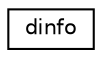 digraph "类继承关系图"
{
 // LATEX_PDF_SIZE
  edge [fontname="Helvetica",fontsize="10",labelfontname="Helvetica",labelfontsize="10"];
  node [fontname="Helvetica",fontsize="10",shape=record];
  rankdir="LR";
  Node0 [label="dinfo",height=0.2,width=0.4,color="black", fillcolor="white", style="filled",URL="$structdinfo.html",tooltip="下载信息"];
}
